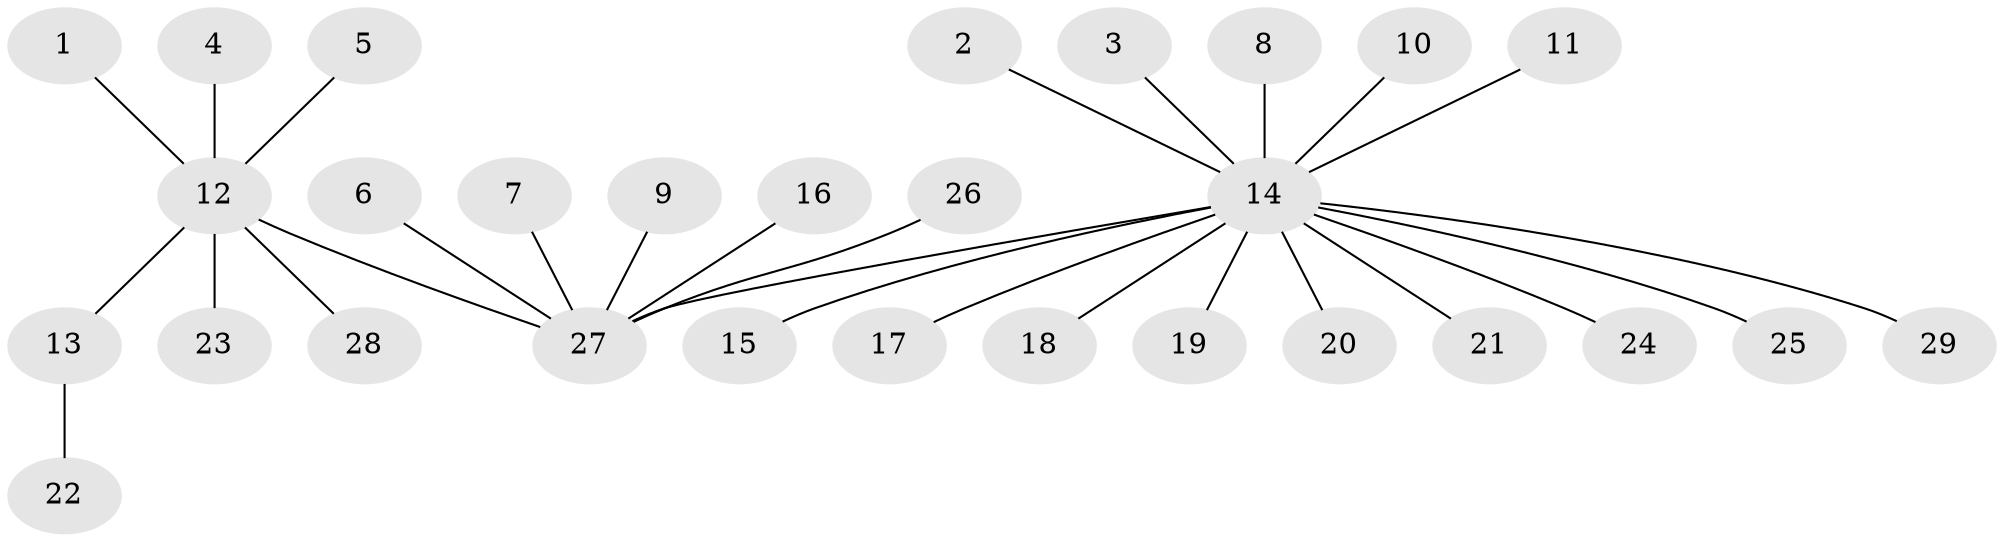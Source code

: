 // original degree distribution, {10: 0.034482758620689655, 1: 0.6896551724137931, 18: 0.017241379310344827, 2: 0.15517241379310345, 3: 0.10344827586206896}
// Generated by graph-tools (version 1.1) at 2025/01/03/09/25 03:01:47]
// undirected, 29 vertices, 28 edges
graph export_dot {
graph [start="1"]
  node [color=gray90,style=filled];
  1;
  2;
  3;
  4;
  5;
  6;
  7;
  8;
  9;
  10;
  11;
  12;
  13;
  14;
  15;
  16;
  17;
  18;
  19;
  20;
  21;
  22;
  23;
  24;
  25;
  26;
  27;
  28;
  29;
  1 -- 12 [weight=1.0];
  2 -- 14 [weight=1.0];
  3 -- 14 [weight=1.0];
  4 -- 12 [weight=1.0];
  5 -- 12 [weight=1.0];
  6 -- 27 [weight=1.0];
  7 -- 27 [weight=1.0];
  8 -- 14 [weight=1.0];
  9 -- 27 [weight=1.0];
  10 -- 14 [weight=1.0];
  11 -- 14 [weight=1.0];
  12 -- 13 [weight=1.0];
  12 -- 23 [weight=1.0];
  12 -- 27 [weight=1.0];
  12 -- 28 [weight=1.0];
  13 -- 22 [weight=1.0];
  14 -- 15 [weight=1.0];
  14 -- 17 [weight=1.0];
  14 -- 18 [weight=1.0];
  14 -- 19 [weight=1.0];
  14 -- 20 [weight=1.0];
  14 -- 21 [weight=1.0];
  14 -- 24 [weight=1.0];
  14 -- 25 [weight=1.0];
  14 -- 27 [weight=1.0];
  14 -- 29 [weight=1.0];
  16 -- 27 [weight=1.0];
  26 -- 27 [weight=1.0];
}
